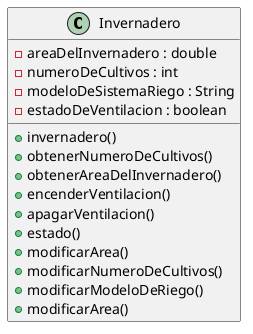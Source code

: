@startuml
'https://plantuml.com/class-diagram

class Invernadero {
     - areaDelInvernadero : double
     - numeroDeCultivos : int
     - modeloDeSistemaRiego : String
     - estadoDeVentilacion : boolean

     + invernadero()
     + obtenerNumeroDeCultivos()
     + obtenerAreaDelInvernadero()
     + encenderVentilacion()
     + apagarVentilacion()
     + estado()
     + modificarArea()
     + modificarNumeroDeCultivos()
     + modificarModeloDeRiego()
     + modificarArea()




}

@enduml
